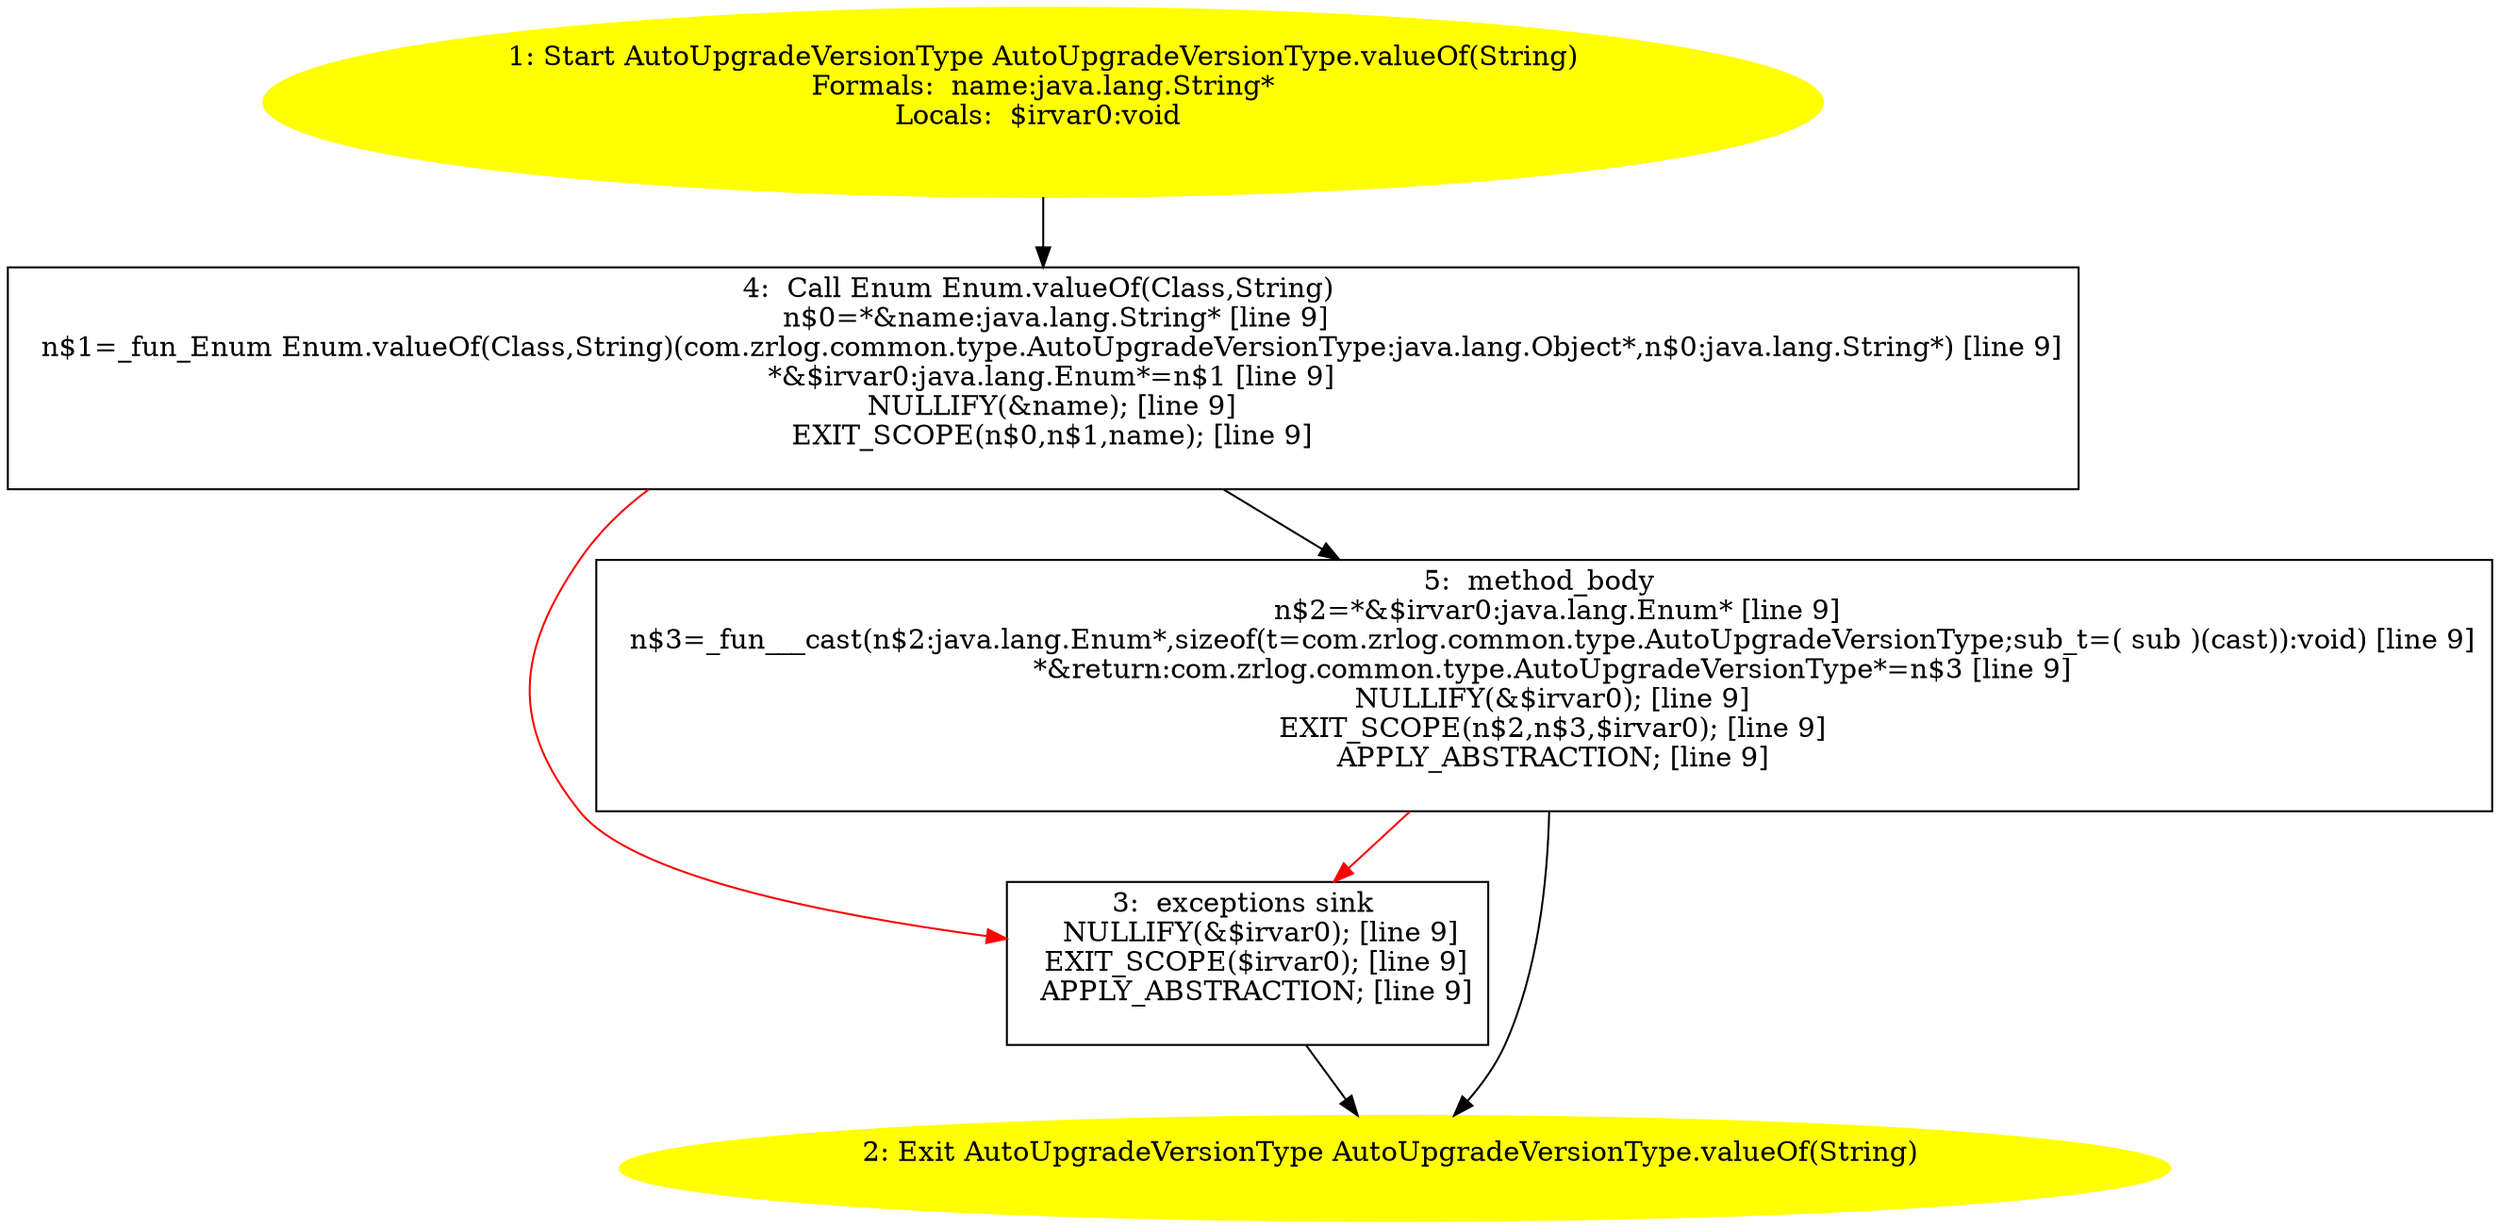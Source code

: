 /* @generated */
digraph cfg {
"com.zrlog.common.type.AutoUpgradeVersionType.valueOf(java.lang.String):com.zrlog.common.type.AutoUpg.24f567cfd6209aed64720d7810382ec8_1" [label="1: Start AutoUpgradeVersionType AutoUpgradeVersionType.valueOf(String)\nFormals:  name:java.lang.String*\nLocals:  $irvar0:void \n  " color=yellow style=filled]
	

	 "com.zrlog.common.type.AutoUpgradeVersionType.valueOf(java.lang.String):com.zrlog.common.type.AutoUpg.24f567cfd6209aed64720d7810382ec8_1" -> "com.zrlog.common.type.AutoUpgradeVersionType.valueOf(java.lang.String):com.zrlog.common.type.AutoUpg.24f567cfd6209aed64720d7810382ec8_4" ;
"com.zrlog.common.type.AutoUpgradeVersionType.valueOf(java.lang.String):com.zrlog.common.type.AutoUpg.24f567cfd6209aed64720d7810382ec8_2" [label="2: Exit AutoUpgradeVersionType AutoUpgradeVersionType.valueOf(String) \n  " color=yellow style=filled]
	

"com.zrlog.common.type.AutoUpgradeVersionType.valueOf(java.lang.String):com.zrlog.common.type.AutoUpg.24f567cfd6209aed64720d7810382ec8_3" [label="3:  exceptions sink \n   NULLIFY(&$irvar0); [line 9]\n  EXIT_SCOPE($irvar0); [line 9]\n  APPLY_ABSTRACTION; [line 9]\n " shape="box"]
	

	 "com.zrlog.common.type.AutoUpgradeVersionType.valueOf(java.lang.String):com.zrlog.common.type.AutoUpg.24f567cfd6209aed64720d7810382ec8_3" -> "com.zrlog.common.type.AutoUpgradeVersionType.valueOf(java.lang.String):com.zrlog.common.type.AutoUpg.24f567cfd6209aed64720d7810382ec8_2" ;
"com.zrlog.common.type.AutoUpgradeVersionType.valueOf(java.lang.String):com.zrlog.common.type.AutoUpg.24f567cfd6209aed64720d7810382ec8_4" [label="4:  Call Enum Enum.valueOf(Class,String) \n   n$0=*&name:java.lang.String* [line 9]\n  n$1=_fun_Enum Enum.valueOf(Class,String)(com.zrlog.common.type.AutoUpgradeVersionType:java.lang.Object*,n$0:java.lang.String*) [line 9]\n  *&$irvar0:java.lang.Enum*=n$1 [line 9]\n  NULLIFY(&name); [line 9]\n  EXIT_SCOPE(n$0,n$1,name); [line 9]\n " shape="box"]
	

	 "com.zrlog.common.type.AutoUpgradeVersionType.valueOf(java.lang.String):com.zrlog.common.type.AutoUpg.24f567cfd6209aed64720d7810382ec8_4" -> "com.zrlog.common.type.AutoUpgradeVersionType.valueOf(java.lang.String):com.zrlog.common.type.AutoUpg.24f567cfd6209aed64720d7810382ec8_5" ;
	 "com.zrlog.common.type.AutoUpgradeVersionType.valueOf(java.lang.String):com.zrlog.common.type.AutoUpg.24f567cfd6209aed64720d7810382ec8_4" -> "com.zrlog.common.type.AutoUpgradeVersionType.valueOf(java.lang.String):com.zrlog.common.type.AutoUpg.24f567cfd6209aed64720d7810382ec8_3" [color="red" ];
"com.zrlog.common.type.AutoUpgradeVersionType.valueOf(java.lang.String):com.zrlog.common.type.AutoUpg.24f567cfd6209aed64720d7810382ec8_5" [label="5:  method_body \n   n$2=*&$irvar0:java.lang.Enum* [line 9]\n  n$3=_fun___cast(n$2:java.lang.Enum*,sizeof(t=com.zrlog.common.type.AutoUpgradeVersionType;sub_t=( sub )(cast)):void) [line 9]\n  *&return:com.zrlog.common.type.AutoUpgradeVersionType*=n$3 [line 9]\n  NULLIFY(&$irvar0); [line 9]\n  EXIT_SCOPE(n$2,n$3,$irvar0); [line 9]\n  APPLY_ABSTRACTION; [line 9]\n " shape="box"]
	

	 "com.zrlog.common.type.AutoUpgradeVersionType.valueOf(java.lang.String):com.zrlog.common.type.AutoUpg.24f567cfd6209aed64720d7810382ec8_5" -> "com.zrlog.common.type.AutoUpgradeVersionType.valueOf(java.lang.String):com.zrlog.common.type.AutoUpg.24f567cfd6209aed64720d7810382ec8_2" ;
	 "com.zrlog.common.type.AutoUpgradeVersionType.valueOf(java.lang.String):com.zrlog.common.type.AutoUpg.24f567cfd6209aed64720d7810382ec8_5" -> "com.zrlog.common.type.AutoUpgradeVersionType.valueOf(java.lang.String):com.zrlog.common.type.AutoUpg.24f567cfd6209aed64720d7810382ec8_3" [color="red" ];
}
